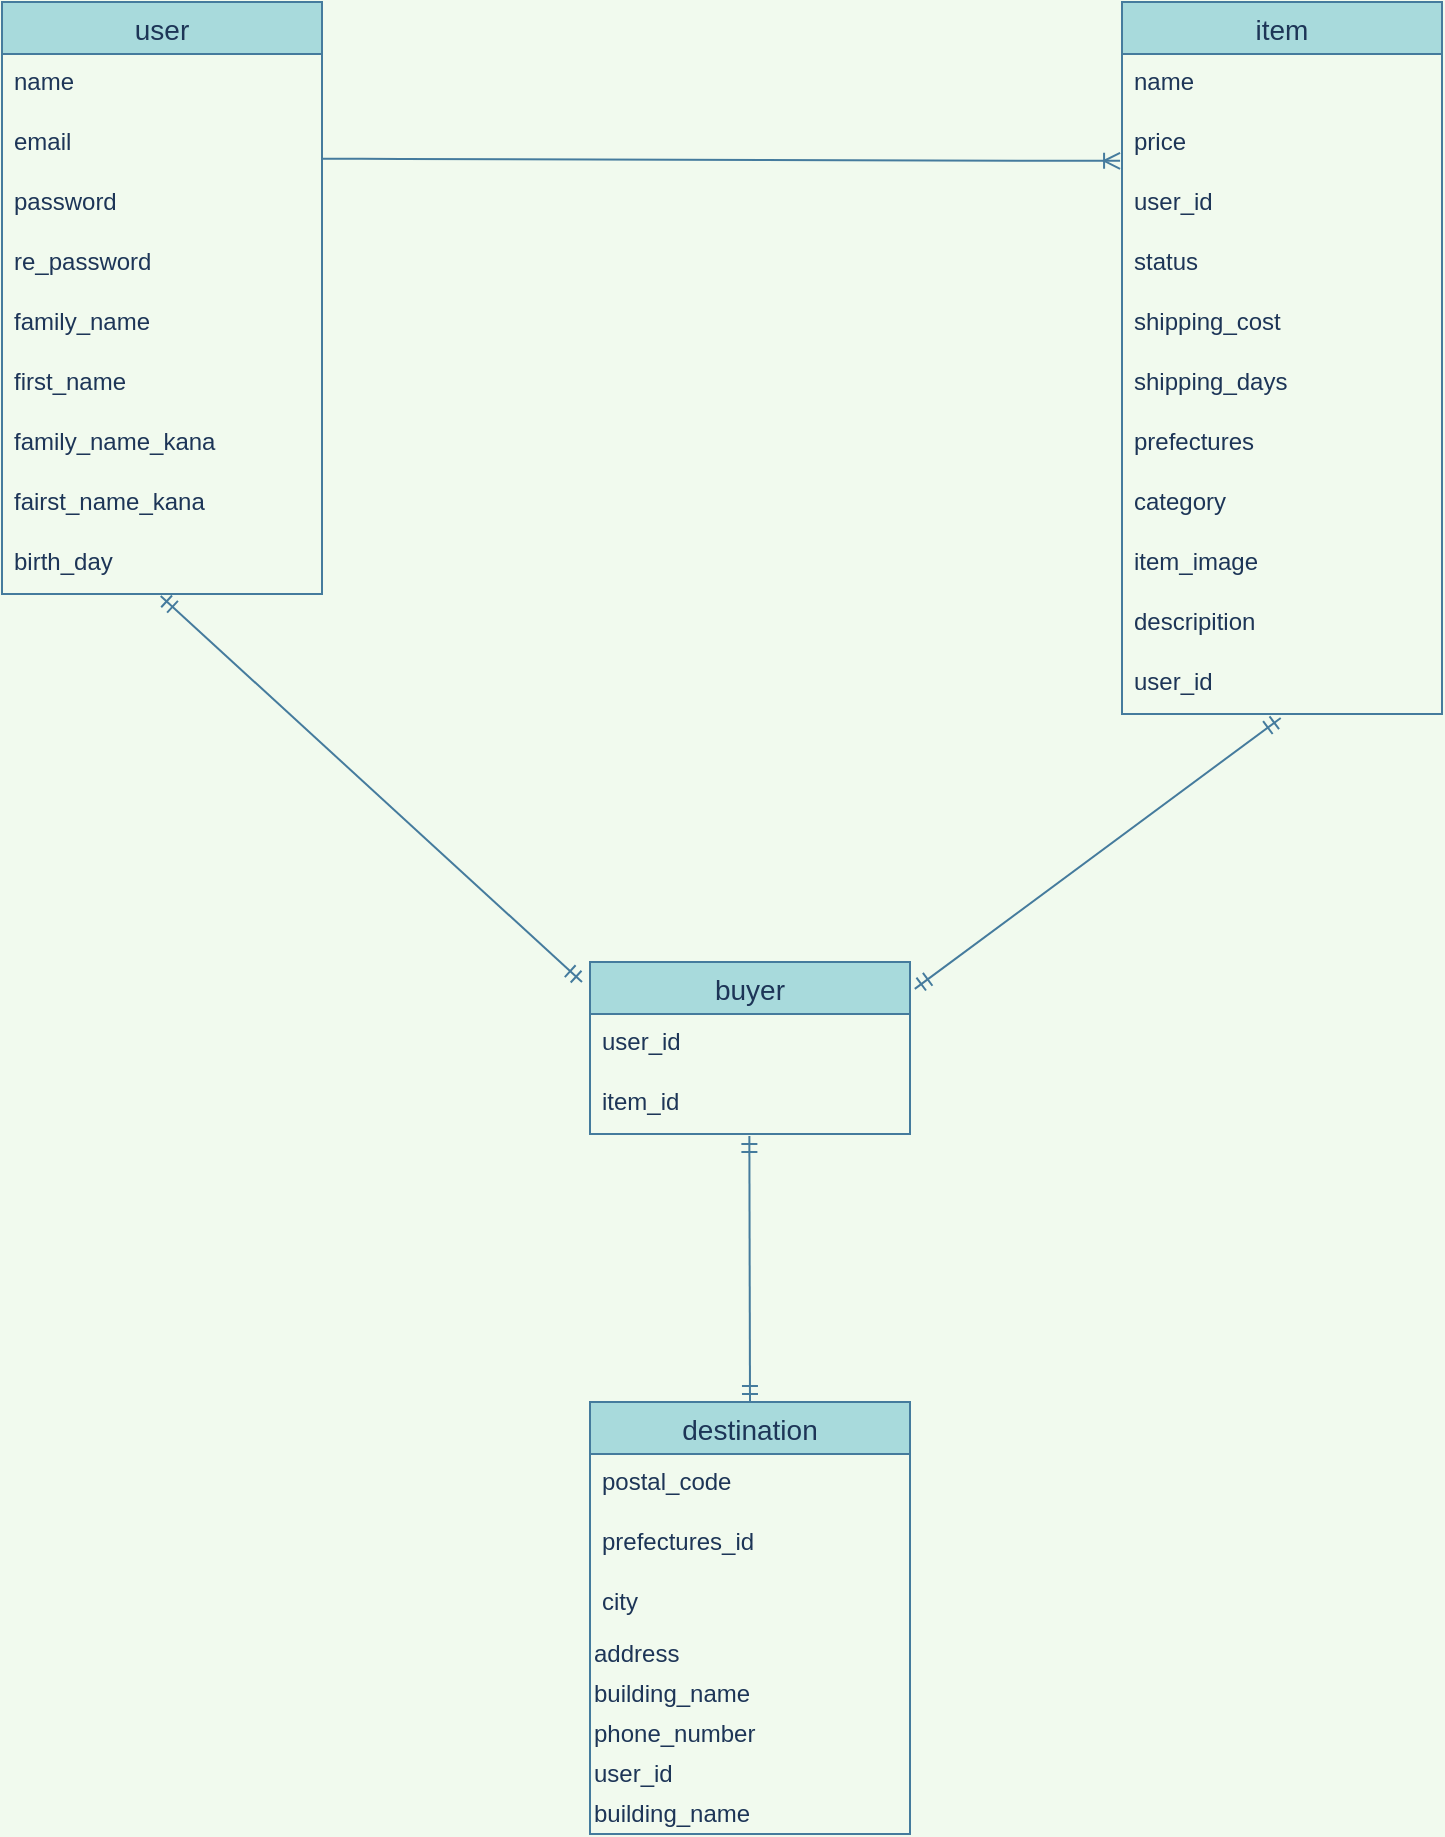 <mxfile version="13.6.5">
    <diagram id="fhgq6_-5C3NMoRfxNJPD" name="ページ1">
        <mxGraphModel dx="926" dy="674" grid="1" gridSize="10" guides="1" tooltips="1" connect="1" arrows="1" fold="1" page="1" pageScale="1" pageWidth="827" pageHeight="1169" background="#F1FAEE" math="0" shadow="0">
            <root>
                <mxCell id="0"/>
                <mxCell id="1" parent="0"/>
                <mxCell id="8Nghxi9OM8M8tElCRF8G-37" value="" style="edgeStyle=entityRelationEdgeStyle;fontSize=12;html=1;endArrow=ERoneToMany;labelBackgroundColor=#F1FAEE;strokeColor=#457B9D;fontColor=#1D3557;exitX=0.998;exitY=0.747;exitDx=0;exitDy=0;entryX=-0.006;entryY=0.78;entryDx=0;entryDy=0;entryPerimeter=0;exitPerimeter=0;" parent="1" source="8Nghxi9OM8M8tElCRF8G-16" target="8Nghxi9OM8M8tElCRF8G-33" edge="1">
                    <mxGeometry width="100" height="100" relative="1" as="geometry">
                        <mxPoint x="200" y="420" as="sourcePoint"/>
                        <mxPoint x="600" y="191" as="targetPoint"/>
                    </mxGeometry>
                </mxCell>
                <mxCell id="8Nghxi9OM8M8tElCRF8G-42" value="" style="fontSize=12;html=1;endArrow=ERmandOne;startArrow=ERmandOne;exitX=1.015;exitY=0.156;exitDx=0;exitDy=0;labelBackgroundColor=#F1FAEE;strokeColor=#457B9D;fontColor=#1D3557;entryX=0.496;entryY=1.067;entryDx=0;entryDy=0;entryPerimeter=0;exitPerimeter=0;" parent="1" source="8Nghxi9OM8M8tElCRF8G-38" target="24" edge="1">
                    <mxGeometry width="100" height="100" relative="1" as="geometry">
                        <mxPoint x="570" y="590" as="sourcePoint"/>
                        <mxPoint x="710" y="470" as="targetPoint"/>
                    </mxGeometry>
                </mxCell>
                <mxCell id="8Nghxi9OM8M8tElCRF8G-38" value="buyer" style="swimlane;fontStyle=0;childLayout=stackLayout;horizontal=1;startSize=26;horizontalStack=0;resizeParent=1;resizeParentMax=0;resizeLast=0;collapsible=1;marginBottom=0;align=center;fontSize=14;fillColor=#A8DADC;strokeColor=#457B9D;fontColor=#1D3557;" parent="1" vertex="1">
                    <mxGeometry x="334" y="560" width="160" height="86" as="geometry"/>
                </mxCell>
                <mxCell id="8Nghxi9OM8M8tElCRF8G-40" value="user_id" style="text;strokeColor=none;fillColor=none;spacingLeft=4;spacingRight=4;overflow=hidden;rotatable=0;points=[[0,0.5],[1,0.5]];portConstraint=eastwest;fontSize=12;fontColor=#1D3557;" parent="8Nghxi9OM8M8tElCRF8G-38" vertex="1">
                    <mxGeometry y="26" width="160" height="30" as="geometry"/>
                </mxCell>
                <mxCell id="8Nghxi9OM8M8tElCRF8G-41" value="item_id" style="text;strokeColor=none;fillColor=none;spacingLeft=4;spacingRight=4;overflow=hidden;rotatable=0;points=[[0,0.5],[1,0.5]];portConstraint=eastwest;fontSize=12;fontColor=#1D3557;" parent="8Nghxi9OM8M8tElCRF8G-38" vertex="1">
                    <mxGeometry y="56" width="160" height="30" as="geometry"/>
                </mxCell>
                <mxCell id="8Nghxi9OM8M8tElCRF8G-31" value="item" style="swimlane;fontStyle=0;childLayout=stackLayout;horizontal=1;startSize=26;horizontalStack=0;resizeParent=1;resizeParentMax=0;resizeLast=0;collapsible=1;marginBottom=0;align=center;fontSize=14;fillColor=#A8DADC;strokeColor=#457B9D;fontColor=#1D3557;" parent="1" vertex="1">
                    <mxGeometry x="600" y="80" width="160" height="356" as="geometry"/>
                </mxCell>
                <mxCell id="8Nghxi9OM8M8tElCRF8G-32" value="name" style="text;strokeColor=none;fillColor=none;spacingLeft=4;spacingRight=4;overflow=hidden;rotatable=0;points=[[0,0.5],[1,0.5]];portConstraint=eastwest;fontSize=12;fontColor=#1D3557;" parent="8Nghxi9OM8M8tElCRF8G-31" vertex="1">
                    <mxGeometry y="26" width="160" height="30" as="geometry"/>
                </mxCell>
                <mxCell id="8Nghxi9OM8M8tElCRF8G-33" value="price" style="text;strokeColor=none;fillColor=none;spacingLeft=4;spacingRight=4;overflow=hidden;rotatable=0;points=[[0,0.5],[1,0.5]];portConstraint=eastwest;fontSize=12;fontColor=#1D3557;" parent="8Nghxi9OM8M8tElCRF8G-31" vertex="1">
                    <mxGeometry y="56" width="160" height="30" as="geometry"/>
                </mxCell>
                <mxCell id="8Nghxi9OM8M8tElCRF8G-34" value="user_id" style="text;strokeColor=none;fillColor=none;spacingLeft=4;spacingRight=4;overflow=hidden;rotatable=0;points=[[0,0.5],[1,0.5]];portConstraint=eastwest;fontSize=12;fontColor=#1D3557;" parent="8Nghxi9OM8M8tElCRF8G-31" vertex="1">
                    <mxGeometry y="86" width="160" height="30" as="geometry"/>
                </mxCell>
                <mxCell id="14" value="status" style="text;strokeColor=none;fillColor=none;spacingLeft=4;spacingRight=4;overflow=hidden;rotatable=0;points=[[0,0.5],[1,0.5]];portConstraint=eastwest;fontSize=12;fontColor=#1D3557;" parent="8Nghxi9OM8M8tElCRF8G-31" vertex="1">
                    <mxGeometry y="116" width="160" height="30" as="geometry"/>
                </mxCell>
                <mxCell id="18" value="shipping_cost" style="text;strokeColor=none;fillColor=none;spacingLeft=4;spacingRight=4;overflow=hidden;rotatable=0;points=[[0,0.5],[1,0.5]];portConstraint=eastwest;fontSize=12;fontColor=#1D3557;" parent="8Nghxi9OM8M8tElCRF8G-31" vertex="1">
                    <mxGeometry y="146" width="160" height="30" as="geometry"/>
                </mxCell>
                <mxCell id="19" value="shipping_days" style="text;strokeColor=none;fillColor=none;spacingLeft=4;spacingRight=4;overflow=hidden;rotatable=0;points=[[0,0.5],[1,0.5]];portConstraint=eastwest;fontSize=12;fontColor=#1D3557;" parent="8Nghxi9OM8M8tElCRF8G-31" vertex="1">
                    <mxGeometry y="176" width="160" height="30" as="geometry"/>
                </mxCell>
                <mxCell id="20" value="prefectures" style="text;strokeColor=none;fillColor=none;spacingLeft=4;spacingRight=4;overflow=hidden;rotatable=0;points=[[0,0.5],[1,0.5]];portConstraint=eastwest;fontSize=12;fontColor=#1D3557;" parent="8Nghxi9OM8M8tElCRF8G-31" vertex="1">
                    <mxGeometry y="206" width="160" height="30" as="geometry"/>
                </mxCell>
                <mxCell id="22" value="category" style="text;strokeColor=none;fillColor=none;spacingLeft=4;spacingRight=4;overflow=hidden;rotatable=0;points=[[0,0.5],[1,0.5]];portConstraint=eastwest;fontSize=12;fontColor=#1D3557;" parent="8Nghxi9OM8M8tElCRF8G-31" vertex="1">
                    <mxGeometry y="236" width="160" height="30" as="geometry"/>
                </mxCell>
                <mxCell id="21" value="item_image" style="text;strokeColor=none;fillColor=none;spacingLeft=4;spacingRight=4;overflow=hidden;rotatable=0;points=[[0,0.5],[1,0.5]];portConstraint=eastwest;fontSize=12;fontColor=#1D3557;" parent="8Nghxi9OM8M8tElCRF8G-31" vertex="1">
                    <mxGeometry y="266" width="160" height="30" as="geometry"/>
                </mxCell>
                <mxCell id="23" value="descripition" style="text;strokeColor=none;fillColor=none;spacingLeft=4;spacingRight=4;overflow=hidden;rotatable=0;points=[[0,0.5],[1,0.5]];portConstraint=eastwest;fontSize=12;fontColor=#1D3557;" parent="8Nghxi9OM8M8tElCRF8G-31" vertex="1">
                    <mxGeometry y="296" width="160" height="30" as="geometry"/>
                </mxCell>
                <mxCell id="24" value="user_id" style="text;strokeColor=none;fillColor=none;spacingLeft=4;spacingRight=4;overflow=hidden;rotatable=0;points=[[0,0.5],[1,0.5]];portConstraint=eastwest;fontSize=12;fontColor=#1D3557;" parent="8Nghxi9OM8M8tElCRF8G-31" vertex="1">
                    <mxGeometry y="326" width="160" height="30" as="geometry"/>
                </mxCell>
                <mxCell id="8Nghxi9OM8M8tElCRF8G-14" value="user" style="swimlane;fontStyle=0;childLayout=stackLayout;horizontal=1;startSize=26;horizontalStack=0;resizeParent=1;resizeParentMax=0;resizeLast=0;collapsible=1;marginBottom=0;align=center;fontSize=14;fillColor=#A8DADC;strokeColor=#457B9D;fontColor=#1D3557;" parent="1" vertex="1">
                    <mxGeometry x="40" y="80" width="160" height="296" as="geometry"/>
                </mxCell>
                <mxCell id="8Nghxi9OM8M8tElCRF8G-15" value="name" style="text;strokeColor=none;fillColor=none;spacingLeft=4;spacingRight=4;overflow=hidden;rotatable=0;points=[[0,0.5],[1,0.5]];portConstraint=eastwest;fontSize=12;fontColor=#1D3557;" parent="8Nghxi9OM8M8tElCRF8G-14" vertex="1">
                    <mxGeometry y="26" width="160" height="30" as="geometry"/>
                </mxCell>
                <mxCell id="8Nghxi9OM8M8tElCRF8G-16" value="email" style="text;strokeColor=none;fillColor=none;spacingLeft=4;spacingRight=4;overflow=hidden;rotatable=0;points=[[0,0.5],[1,0.5]];portConstraint=eastwest;fontSize=12;fontColor=#1D3557;" parent="8Nghxi9OM8M8tElCRF8G-14" vertex="1">
                    <mxGeometry y="56" width="160" height="30" as="geometry"/>
                </mxCell>
                <mxCell id="8Nghxi9OM8M8tElCRF8G-17" value="password" style="text;strokeColor=none;fillColor=none;spacingLeft=4;spacingRight=4;overflow=hidden;rotatable=0;points=[[0,0.5],[1,0.5]];portConstraint=eastwest;fontSize=12;fontColor=#1D3557;" parent="8Nghxi9OM8M8tElCRF8G-14" vertex="1">
                    <mxGeometry y="86" width="160" height="30" as="geometry"/>
                </mxCell>
                <mxCell id="7" value="re_password" style="text;strokeColor=none;fillColor=none;spacingLeft=4;spacingRight=4;overflow=hidden;rotatable=0;points=[[0,0.5],[1,0.5]];portConstraint=eastwest;fontSize=12;fontColor=#1D3557;" parent="8Nghxi9OM8M8tElCRF8G-14" vertex="1">
                    <mxGeometry y="116" width="160" height="30" as="geometry"/>
                </mxCell>
                <mxCell id="10" value="family_name" style="text;strokeColor=none;fillColor=none;spacingLeft=4;spacingRight=4;overflow=hidden;rotatable=0;points=[[0,0.5],[1,0.5]];portConstraint=eastwest;fontSize=12;fontColor=#1D3557;" parent="8Nghxi9OM8M8tElCRF8G-14" vertex="1">
                    <mxGeometry y="146" width="160" height="30" as="geometry"/>
                </mxCell>
                <mxCell id="9" value="first_name" style="text;strokeColor=none;fillColor=none;spacingLeft=4;spacingRight=4;overflow=hidden;rotatable=0;points=[[0,0.5],[1,0.5]];portConstraint=eastwest;fontSize=12;fontColor=#1D3557;" parent="8Nghxi9OM8M8tElCRF8G-14" vertex="1">
                    <mxGeometry y="176" width="160" height="30" as="geometry"/>
                </mxCell>
                <mxCell id="12" value="family_name_kana" style="text;strokeColor=none;fillColor=none;spacingLeft=4;spacingRight=4;overflow=hidden;rotatable=0;points=[[0,0.5],[1,0.5]];portConstraint=eastwest;fontSize=12;fontColor=#1D3557;" parent="8Nghxi9OM8M8tElCRF8G-14" vertex="1">
                    <mxGeometry y="206" width="160" height="30" as="geometry"/>
                </mxCell>
                <mxCell id="13" value="fairst_name_kana" style="text;strokeColor=none;fillColor=none;spacingLeft=4;spacingRight=4;overflow=hidden;rotatable=0;points=[[0,0.5],[1,0.5]];portConstraint=eastwest;fontSize=12;fontColor=#1D3557;" parent="8Nghxi9OM8M8tElCRF8G-14" vertex="1">
                    <mxGeometry y="236" width="160" height="30" as="geometry"/>
                </mxCell>
                <mxCell id="8" value="birth_day" style="text;strokeColor=none;fillColor=none;spacingLeft=4;spacingRight=4;overflow=hidden;rotatable=0;points=[[0,0.5],[1,0.5]];portConstraint=eastwest;fontSize=12;fontColor=#1D3557;" parent="8Nghxi9OM8M8tElCRF8G-14" vertex="1">
                    <mxGeometry y="266" width="160" height="30" as="geometry"/>
                </mxCell>
                <mxCell id="8Nghxi9OM8M8tElCRF8G-51" value="destination" style="swimlane;fontStyle=0;childLayout=stackLayout;horizontal=1;startSize=26;horizontalStack=0;resizeParent=1;resizeParentMax=0;resizeLast=0;collapsible=1;marginBottom=0;align=center;fontSize=14;fillColor=#A8DADC;strokeColor=#457B9D;fontColor=#1D3557;" parent="1" vertex="1">
                    <mxGeometry x="334" y="780" width="160" height="216" as="geometry"/>
                </mxCell>
                <mxCell id="8Nghxi9OM8M8tElCRF8G-52" value="postal_code" style="text;strokeColor=none;fillColor=none;spacingLeft=4;spacingRight=4;overflow=hidden;rotatable=0;points=[[0,0.5],[1,0.5]];portConstraint=eastwest;fontSize=12;fontColor=#1D3557;" parent="8Nghxi9OM8M8tElCRF8G-51" vertex="1">
                    <mxGeometry y="26" width="160" height="30" as="geometry"/>
                </mxCell>
                <mxCell id="8Nghxi9OM8M8tElCRF8G-53" value="prefectures_id" style="text;strokeColor=none;fillColor=none;spacingLeft=4;spacingRight=4;overflow=hidden;rotatable=0;points=[[0,0.5],[1,0.5]];portConstraint=eastwest;fontSize=12;fontColor=#1D3557;" parent="8Nghxi9OM8M8tElCRF8G-51" vertex="1">
                    <mxGeometry y="56" width="160" height="30" as="geometry"/>
                </mxCell>
                <mxCell id="8Nghxi9OM8M8tElCRF8G-54" value="city" style="text;strokeColor=none;fillColor=none;spacingLeft=4;spacingRight=4;overflow=hidden;rotatable=0;points=[[0,0.5],[1,0.5]];portConstraint=eastwest;fontSize=12;fontColor=#1D3557;" parent="8Nghxi9OM8M8tElCRF8G-51" vertex="1">
                    <mxGeometry y="86" width="160" height="30" as="geometry"/>
                </mxCell>
                <mxCell id="8Nghxi9OM8M8tElCRF8G-56" value="address" style="text;html=1;resizable=0;autosize=1;align=left;verticalAlign=middle;points=[];fillColor=none;strokeColor=none;rounded=0;fontColor=#1D3557;" parent="8Nghxi9OM8M8tElCRF8G-51" vertex="1">
                    <mxGeometry y="116" width="160" height="20" as="geometry"/>
                </mxCell>
                <mxCell id="8Nghxi9OM8M8tElCRF8G-58" value="building_name" style="text;html=1;resizable=0;autosize=1;align=left;verticalAlign=middle;points=[];fillColor=none;strokeColor=none;rounded=0;fontColor=#1D3557;" parent="8Nghxi9OM8M8tElCRF8G-51" vertex="1">
                    <mxGeometry y="136" width="160" height="20" as="geometry"/>
                </mxCell>
                <mxCell id="26" value="phone_number" style="text;html=1;resizable=0;autosize=1;align=left;verticalAlign=middle;points=[];fillColor=none;strokeColor=none;rounded=0;fontColor=#1D3557;" vertex="1" parent="8Nghxi9OM8M8tElCRF8G-51">
                    <mxGeometry y="156" width="160" height="20" as="geometry"/>
                </mxCell>
                <mxCell id="25" value="user_id" style="text;html=1;resizable=0;autosize=1;align=left;verticalAlign=middle;points=[];fillColor=none;strokeColor=none;rounded=0;fontColor=#1D3557;" vertex="1" parent="8Nghxi9OM8M8tElCRF8G-51">
                    <mxGeometry y="176" width="160" height="20" as="geometry"/>
                </mxCell>
                <mxCell id="27" value="building_name" style="text;html=1;resizable=0;autosize=1;align=left;verticalAlign=middle;points=[];fillColor=none;strokeColor=none;rounded=0;fontColor=#1D3557;" vertex="1" parent="8Nghxi9OM8M8tElCRF8G-51">
                    <mxGeometry y="196" width="160" height="20" as="geometry"/>
                </mxCell>
                <mxCell id="8Nghxi9OM8M8tElCRF8G-59" value="" style="fontSize=12;html=1;endArrow=ERmandOne;startArrow=ERmandOne;entryX=0.498;entryY=1.033;entryDx=0;entryDy=0;entryPerimeter=0;exitX=0.5;exitY=0;exitDx=0;exitDy=0;labelBackgroundColor=#F1FAEE;strokeColor=#457B9D;fontColor=#1D3557;" parent="1" source="8Nghxi9OM8M8tElCRF8G-51" target="8Nghxi9OM8M8tElCRF8G-41" edge="1">
                    <mxGeometry width="100" height="100" relative="1" as="geometry">
                        <mxPoint x="394" y="770" as="sourcePoint"/>
                        <mxPoint x="494" y="670" as="targetPoint"/>
                    </mxGeometry>
                </mxCell>
                <mxCell id="32" value="" style="fontSize=12;html=1;endArrow=ERmandOne;startArrow=ERmandOne;entryX=0.496;entryY=1.033;entryDx=0;entryDy=0;entryPerimeter=0;labelBackgroundColor=#F1FAEE;strokeColor=#457B9D;fontColor=#1D3557;" edge="1" parent="1" target="8">
                    <mxGeometry width="100" height="100" relative="1" as="geometry">
                        <mxPoint x="330" y="570" as="sourcePoint"/>
                        <mxPoint x="423.68" y="656.99" as="targetPoint"/>
                    </mxGeometry>
                </mxCell>
            </root>
        </mxGraphModel>
    </diagram>
</mxfile>